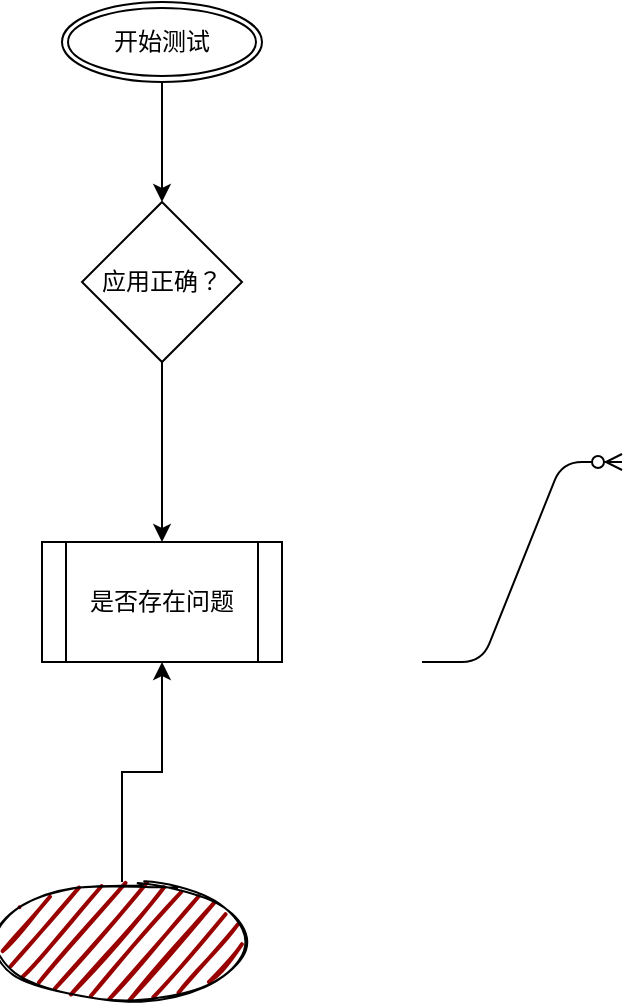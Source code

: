 <mxfile version="14.9.6" type="github">
  <diagram id="TwaOmYkCBFDTPxU2G0qU" name="Page-1">
    <mxGraphModel dx="1594" dy="892" grid="1" gridSize="10" guides="1" tooltips="1" connect="1" arrows="1" fold="1" page="1" pageScale="1" pageWidth="827" pageHeight="1169" math="0" shadow="0">
      <root>
        <mxCell id="0" />
        <mxCell id="1" parent="0" />
        <mxCell id="Ba_fHNqHWJrxfKj6jcDo-7" value="" style="edgeStyle=orthogonalEdgeStyle;rounded=0;orthogonalLoop=1;jettySize=auto;html=1;" edge="1" parent="1" source="Ba_fHNqHWJrxfKj6jcDo-1" target="Ba_fHNqHWJrxfKj6jcDo-5">
          <mxGeometry relative="1" as="geometry" />
        </mxCell>
        <mxCell id="Ba_fHNqHWJrxfKj6jcDo-1" value="" style="ellipse;whiteSpace=wrap;html=1;strokeWidth=1;fillWeight=2;hachureGap=8;fillColor=#990000;fillStyle=dots;sketch=1;" vertex="1" parent="1">
          <mxGeometry x="150" y="650" width="120" height="60" as="geometry" />
        </mxCell>
        <mxCell id="Ba_fHNqHWJrxfKj6jcDo-4" value="" style="edgeStyle=orthogonalEdgeStyle;rounded=0;orthogonalLoop=1;jettySize=auto;html=1;" edge="1" parent="1" source="Ba_fHNqHWJrxfKj6jcDo-2" target="Ba_fHNqHWJrxfKj6jcDo-3">
          <mxGeometry relative="1" as="geometry" />
        </mxCell>
        <mxCell id="Ba_fHNqHWJrxfKj6jcDo-2" value="开始测试" style="ellipse;shape=doubleEllipse;margin=3;whiteSpace=wrap;html=1;align=center;" vertex="1" parent="1">
          <mxGeometry x="180" y="210" width="100" height="40" as="geometry" />
        </mxCell>
        <mxCell id="Ba_fHNqHWJrxfKj6jcDo-6" value="" style="edgeStyle=orthogonalEdgeStyle;rounded=0;orthogonalLoop=1;jettySize=auto;html=1;" edge="1" parent="1" source="Ba_fHNqHWJrxfKj6jcDo-3" target="Ba_fHNqHWJrxfKj6jcDo-5">
          <mxGeometry relative="1" as="geometry" />
        </mxCell>
        <mxCell id="Ba_fHNqHWJrxfKj6jcDo-3" value="应用正确？" style="rhombus;whiteSpace=wrap;html=1;" vertex="1" parent="1">
          <mxGeometry x="190" y="310" width="80" height="80" as="geometry" />
        </mxCell>
        <mxCell id="Ba_fHNqHWJrxfKj6jcDo-5" value="是否存在问题" style="shape=process;whiteSpace=wrap;html=1;backgroundOutline=1;" vertex="1" parent="1">
          <mxGeometry x="170" y="480" width="120" height="60" as="geometry" />
        </mxCell>
        <mxCell id="Ba_fHNqHWJrxfKj6jcDo-8" value="" style="edgeStyle=entityRelationEdgeStyle;fontSize=12;html=1;endArrow=ERzeroToMany;endFill=1;" edge="1" parent="1">
          <mxGeometry width="100" height="100" relative="1" as="geometry">
            <mxPoint x="360" y="540" as="sourcePoint" />
            <mxPoint x="460" y="440" as="targetPoint" />
          </mxGeometry>
        </mxCell>
      </root>
    </mxGraphModel>
  </diagram>
</mxfile>
